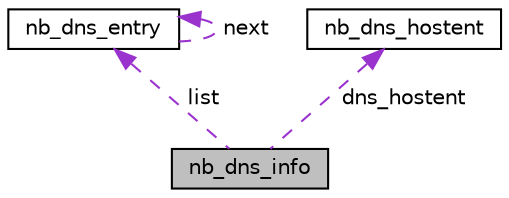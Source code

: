 digraph "nb_dns_info"
{
 // LATEX_PDF_SIZE
  edge [fontname="Helvetica",fontsize="10",labelfontname="Helvetica",labelfontsize="10"];
  node [fontname="Helvetica",fontsize="10",shape=record];
  Node1 [label="nb_dns_info",height=0.2,width=0.4,color="black", fillcolor="grey75", style="filled", fontcolor="black",tooltip=" "];
  Node2 -> Node1 [dir="back",color="darkorchid3",fontsize="10",style="dashed",label=" list" ,fontname="Helvetica"];
  Node2 [label="nb_dns_entry",height=0.2,width=0.4,color="black", fillcolor="white", style="filled",URL="$d0/d79/nb__dns_8c.html#d4/db4/structnb__dns__entry",tooltip=" "];
  Node2 -> Node2 [dir="back",color="darkorchid3",fontsize="10",style="dashed",label=" next" ,fontname="Helvetica"];
  Node3 -> Node1 [dir="back",color="darkorchid3",fontsize="10",style="dashed",label=" dns_hostent" ,fontname="Helvetica"];
  Node3 [label="nb_dns_hostent",height=0.2,width=0.4,color="black", fillcolor="white", style="filled",URL="$d0/d79/nb__dns_8c.html#d6/d76/structnb__dns__hostent",tooltip=" "];
}
